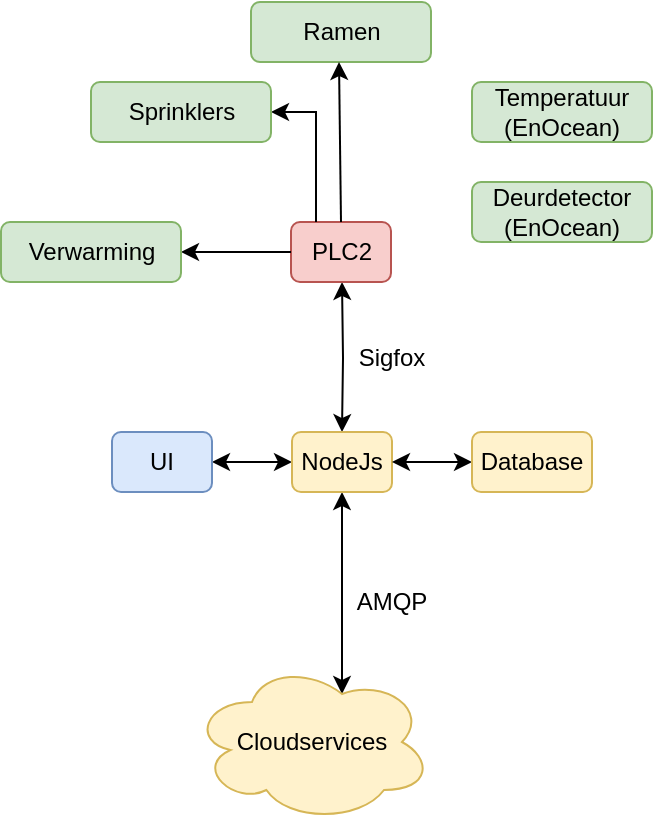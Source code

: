 <mxfile version="11.3.0" type="device" pages="1"><diagram name="Serre" id="42789a77-a242-8287-6e28-9cd8cfd52e62"><mxGraphModel dx="1326" dy="806" grid="1" gridSize="10" guides="1" tooltips="1" connect="1" arrows="1" fold="1" page="1" pageScale="1" pageWidth="1100" pageHeight="850" background="#ffffff" math="0" shadow="0"><root><mxCell id="0"/><mxCell id="1" parent="0"/><mxCell id="itn0ZsQkKJ_GjujIYyZL-27" value="" style="edgeStyle=orthogonalEdgeStyle;rounded=0;orthogonalLoop=1;jettySize=auto;html=1;startArrow=classic;startFill=1;" parent="1" target="itn0ZsQkKJ_GjujIYyZL-7" edge="1"><mxGeometry relative="1" as="geometry"><mxPoint x="535" y="320" as="sourcePoint"/></mxGeometry></mxCell><mxCell id="itn0ZsQkKJ_GjujIYyZL-32" value="" style="edgeStyle=orthogonalEdgeStyle;rounded=0;orthogonalLoop=1;jettySize=auto;html=1;startArrow=classic;startFill=1;endArrow=classic;endFill=1;" parent="1" source="itn0ZsQkKJ_GjujIYyZL-7" target="itn0ZsQkKJ_GjujIYyZL-8" edge="1"><mxGeometry relative="1" as="geometry"/></mxCell><mxCell id="itn0ZsQkKJ_GjujIYyZL-35" value="" style="edgeStyle=orthogonalEdgeStyle;rounded=0;orthogonalLoop=1;jettySize=auto;html=1;startArrow=classic;startFill=1;endArrow=classic;endFill=1;entryX=0.625;entryY=0.2;entryDx=0;entryDy=0;entryPerimeter=0;" parent="1" source="itn0ZsQkKJ_GjujIYyZL-7" target="itn0ZsQkKJ_GjujIYyZL-10" edge="1"><mxGeometry relative="1" as="geometry"><mxPoint x="535" y="505" as="targetPoint"/></mxGeometry></mxCell><mxCell id="itn0ZsQkKJ_GjujIYyZL-7" value="NodeJs" style="rounded=1;whiteSpace=wrap;html=1;fillColor=#fff2cc;strokeColor=#d6b656;" parent="1" vertex="1"><mxGeometry x="510" y="395" width="50" height="30" as="geometry"/></mxCell><mxCell id="itn0ZsQkKJ_GjujIYyZL-8" value="UI" style="rounded=1;whiteSpace=wrap;html=1;fillColor=#dae8fc;strokeColor=#6c8ebf;" parent="1" vertex="1"><mxGeometry x="420" y="395" width="50" height="30" as="geometry"/></mxCell><mxCell id="itn0ZsQkKJ_GjujIYyZL-33" value="" style="edgeStyle=orthogonalEdgeStyle;rounded=0;orthogonalLoop=1;jettySize=auto;html=1;startArrow=classic;startFill=1;endArrow=classic;endFill=1;" parent="1" source="itn0ZsQkKJ_GjujIYyZL-9" target="itn0ZsQkKJ_GjujIYyZL-7" edge="1"><mxGeometry relative="1" as="geometry"/></mxCell><mxCell id="itn0ZsQkKJ_GjujIYyZL-9" value="Database" style="rounded=1;whiteSpace=wrap;html=1;fillColor=#fff2cc;strokeColor=#d6b656;" parent="1" vertex="1"><mxGeometry x="600" y="395" width="60" height="30" as="geometry"/></mxCell><mxCell id="itn0ZsQkKJ_GjujIYyZL-10" value="Cloudservices" style="ellipse;shape=cloud;whiteSpace=wrap;html=1;fillColor=#fff2cc;strokeColor=#d6b656;" parent="1" vertex="1"><mxGeometry x="460" y="510" width="120" height="80" as="geometry"/></mxCell><mxCell id="itn0ZsQkKJ_GjujIYyZL-11" value="PLC2" style="rounded=1;whiteSpace=wrap;html=1;fillColor=#f8cecc;strokeColor=#b85450;" parent="1" vertex="1"><mxGeometry x="509.5" y="290" width="50" height="30" as="geometry"/></mxCell><mxCell id="itn0ZsQkKJ_GjujIYyZL-12" value="Ramen" style="rounded=1;whiteSpace=wrap;html=1;fillColor=#d5e8d4;strokeColor=#82b366;" parent="1" vertex="1"><mxGeometry x="489.5" y="180" width="90" height="30" as="geometry"/></mxCell><mxCell id="itn0ZsQkKJ_GjujIYyZL-25" value="" style="edgeStyle=orthogonalEdgeStyle;rounded=0;orthogonalLoop=1;jettySize=auto;html=1;endArrow=none;endFill=0;startArrow=classic;startFill=1;" parent="1" source="itn0ZsQkKJ_GjujIYyZL-14" target="itn0ZsQkKJ_GjujIYyZL-11" edge="1"><mxGeometry relative="1" as="geometry"/></mxCell><mxCell id="itn0ZsQkKJ_GjujIYyZL-14" value="Verwarming" style="rounded=1;whiteSpace=wrap;html=1;fillColor=#d5e8d4;strokeColor=#82b366;" parent="1" vertex="1"><mxGeometry x="364.5" y="290" width="90" height="30" as="geometry"/></mxCell><mxCell id="itn0ZsQkKJ_GjujIYyZL-24" value="" style="edgeStyle=orthogonalEdgeStyle;rounded=0;orthogonalLoop=1;jettySize=auto;html=1;entryX=0.25;entryY=0;entryDx=0;entryDy=0;startArrow=classic;startFill=1;endArrow=none;endFill=0;" parent="1" source="itn0ZsQkKJ_GjujIYyZL-15" target="itn0ZsQkKJ_GjujIYyZL-11" edge="1"><mxGeometry relative="1" as="geometry"><mxPoint x="454.5" y="330" as="targetPoint"/></mxGeometry></mxCell><mxCell id="itn0ZsQkKJ_GjujIYyZL-15" value="Sprinklers" style="rounded=1;whiteSpace=wrap;html=1;fillColor=#d5e8d4;strokeColor=#82b366;" parent="1" vertex="1"><mxGeometry x="409.5" y="220" width="90" height="30" as="geometry"/></mxCell><mxCell id="itn0ZsQkKJ_GjujIYyZL-16" value="" style="endArrow=none;html=1;entryX=0.5;entryY=0;entryDx=0;entryDy=0;endFill=0;startArrow=classic;startFill=1;" parent="1" target="itn0ZsQkKJ_GjujIYyZL-11" edge="1"><mxGeometry width="50" height="50" relative="1" as="geometry"><mxPoint x="533.5" y="210" as="sourcePoint"/><mxPoint x="533.5" y="270" as="targetPoint"/></mxGeometry></mxCell><mxCell id="1BPF2lUvss0TYT9tVECj-1" value="Sigfox" style="text;html=1;strokeColor=none;fillColor=none;align=center;verticalAlign=middle;whiteSpace=wrap;rounded=0;" parent="1" vertex="1"><mxGeometry x="540" y="347.5" width="40" height="20" as="geometry"/></mxCell><mxCell id="1BPF2lUvss0TYT9tVECj-3" value="AMQP" style="text;html=1;strokeColor=none;fillColor=none;align=center;verticalAlign=middle;whiteSpace=wrap;rounded=0;" parent="1" vertex="1"><mxGeometry x="540" y="470" width="40" height="20" as="geometry"/></mxCell><mxCell id="_2sVvBY5ICFOxCGKW-Yz-2" value="Temperatuur (EnOcean)" style="rounded=1;whiteSpace=wrap;html=1;fillColor=#d5e8d4;strokeColor=#82b366;" parent="1" vertex="1"><mxGeometry x="600" y="220" width="90" height="30" as="geometry"/></mxCell><mxCell id="_2sVvBY5ICFOxCGKW-Yz-3" value="Deurdetector (EnOcean)" style="rounded=1;whiteSpace=wrap;html=1;fillColor=#d5e8d4;strokeColor=#82b366;" parent="1" vertex="1"><mxGeometry x="600" y="270" width="90" height="30" as="geometry"/></mxCell></root></mxGraphModel></diagram></mxfile>